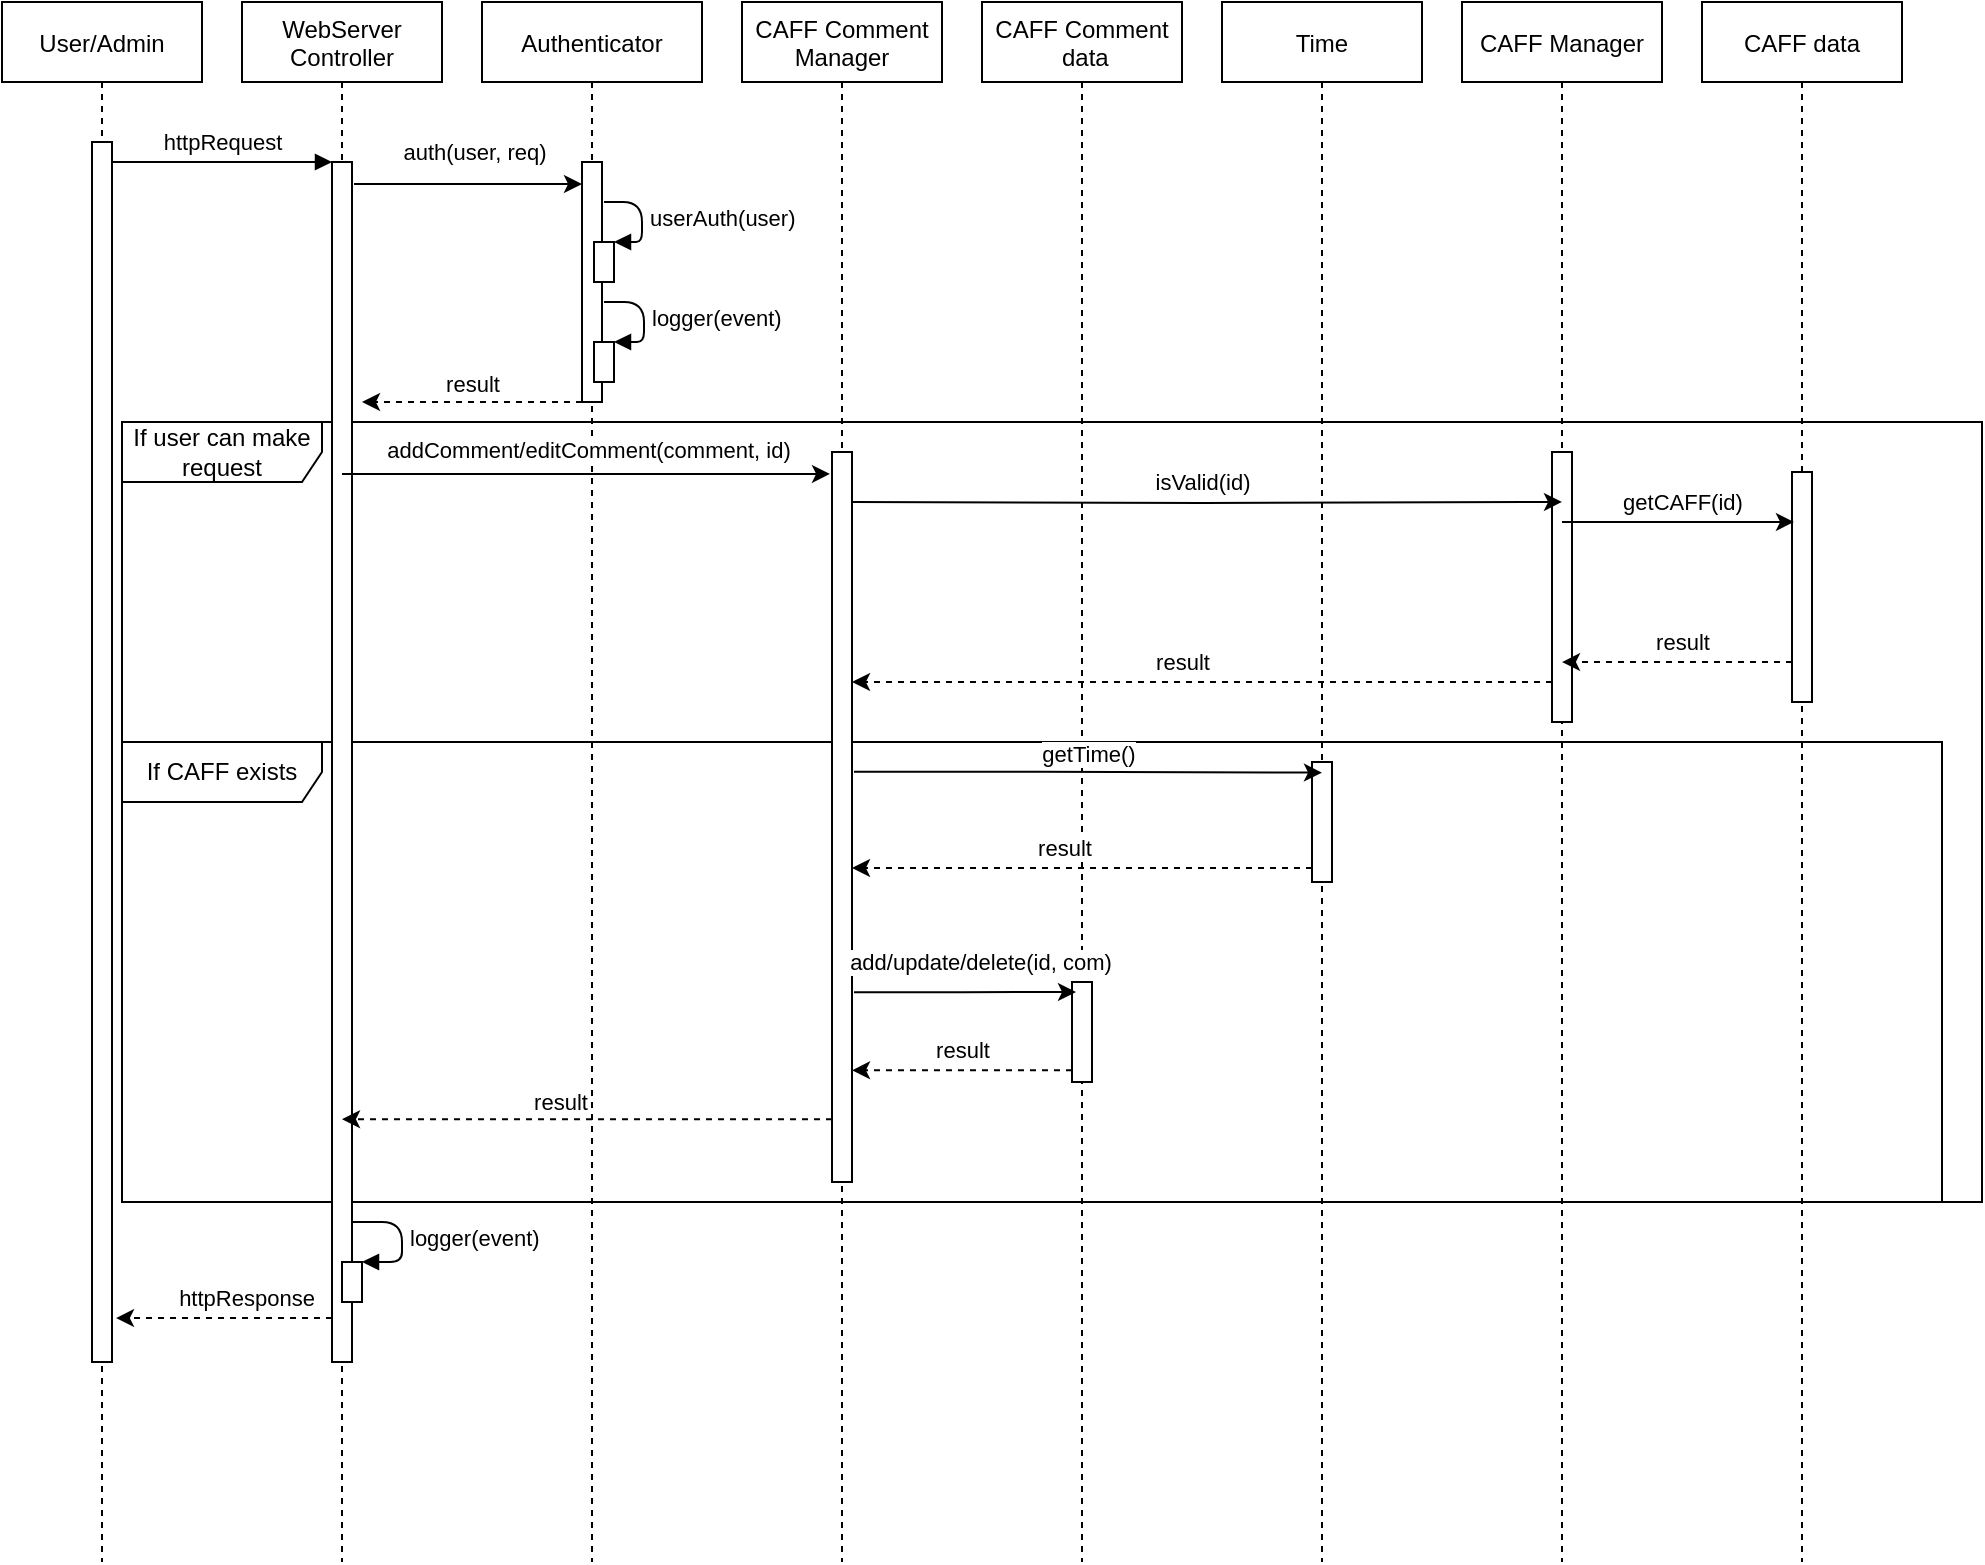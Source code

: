 <mxfile scale="1" border="50" version="15.4.0" type="device" pages="2"><diagram id="kgpKYQtTHZ0yAKxKKP6v" name="Page-1"><mxGraphModel dx="1086" dy="806" grid="1" gridSize="10" guides="1" tooltips="1" connect="1" arrows="1" fold="1" page="0" pageScale="1" pageWidth="827" pageHeight="1169" background="#ffffff" math="0" shadow="0"><root><mxCell id="0"/><mxCell id="1" parent="0"/><mxCell id="WwIgKNTbLz1u6KRncIE_-45" value="If CAFF exists" style="shape=umlFrame;whiteSpace=wrap;html=1;width=100;height=30;" parent="1" vertex="1"><mxGeometry x="90" y="450" width="910" height="230" as="geometry"/></mxCell><mxCell id="WwIgKNTbLz1u6KRncIE_-7" value="If user can make request" style="shape=umlFrame;whiteSpace=wrap;html=1;width=100;height=30;" parent="1" vertex="1"><mxGeometry x="90" y="290" width="930" height="390" as="geometry"/></mxCell><mxCell id="3nuBFxr9cyL0pnOWT2aG-1" value="User/Admin" style="shape=umlLifeline;perimeter=lifelinePerimeter;container=1;collapsible=0;recursiveResize=0;shadow=0;strokeWidth=1;" parent="1" vertex="1"><mxGeometry x="30" y="80" width="100" height="780" as="geometry"/></mxCell><mxCell id="3nuBFxr9cyL0pnOWT2aG-2" value="" style="points=[];perimeter=orthogonalPerimeter;shadow=0;strokeWidth=1;" parent="3nuBFxr9cyL0pnOWT2aG-1" vertex="1"><mxGeometry x="45" y="70" width="10" height="610" as="geometry"/></mxCell><mxCell id="3nuBFxr9cyL0pnOWT2aG-5" value="WebServer &#10;Controller" style="shape=umlLifeline;perimeter=lifelinePerimeter;container=1;collapsible=0;recursiveResize=0;shadow=0;strokeWidth=1;" parent="1" vertex="1"><mxGeometry x="150" y="80" width="100" height="780" as="geometry"/></mxCell><mxCell id="3nuBFxr9cyL0pnOWT2aG-6" value="" style="points=[];perimeter=orthogonalPerimeter;shadow=0;strokeWidth=1;" parent="3nuBFxr9cyL0pnOWT2aG-5" vertex="1"><mxGeometry x="45" y="80" width="10" height="600" as="geometry"/></mxCell><mxCell id="BdwPfXk1jHc5YAMkvqFH-58" value="" style="html=1;points=[];perimeter=orthogonalPerimeter;" parent="3nuBFxr9cyL0pnOWT2aG-5" vertex="1"><mxGeometry x="50" y="630" width="10" height="20" as="geometry"/></mxCell><mxCell id="BdwPfXk1jHc5YAMkvqFH-59" value="logger(event)" style="edgeStyle=orthogonalEdgeStyle;html=1;align=left;spacingLeft=2;endArrow=block;entryX=1;entryY=0;" parent="3nuBFxr9cyL0pnOWT2aG-5" target="BdwPfXk1jHc5YAMkvqFH-58" edge="1"><mxGeometry relative="1" as="geometry"><mxPoint x="55" y="610" as="sourcePoint"/><Array as="points"><mxPoint x="80" y="610"/><mxPoint x="80" y="630"/></Array></mxGeometry></mxCell><mxCell id="3nuBFxr9cyL0pnOWT2aG-8" value="" style="verticalAlign=bottom;endArrow=block;entryX=0;entryY=0;shadow=0;strokeWidth=1;" parent="1" edge="1"><mxGeometry relative="1" as="geometry"><mxPoint x="85" y="160.0" as="sourcePoint"/><mxPoint x="195" y="160.0" as="targetPoint"/></mxGeometry></mxCell><mxCell id="BdwPfXk1jHc5YAMkvqFH-1" value="httpRequest" style="edgeLabel;html=1;align=center;verticalAlign=middle;resizable=0;points=[];" parent="3nuBFxr9cyL0pnOWT2aG-8" vertex="1" connectable="0"><mxGeometry x="0.329" y="-1" relative="1" as="geometry"><mxPoint x="-18" y="-11" as="offset"/></mxGeometry></mxCell><mxCell id="BdwPfXk1jHc5YAMkvqFH-2" value="Authenticator" style="shape=umlLifeline;perimeter=lifelinePerimeter;container=1;collapsible=0;recursiveResize=0;shadow=0;strokeWidth=1;" parent="1" vertex="1"><mxGeometry x="270" y="80" width="110" height="780" as="geometry"/></mxCell><mxCell id="BdwPfXk1jHc5YAMkvqFH-3" value="" style="points=[];perimeter=orthogonalPerimeter;shadow=0;strokeWidth=1;" parent="BdwPfXk1jHc5YAMkvqFH-2" vertex="1"><mxGeometry x="50" y="80" width="10" height="120" as="geometry"/></mxCell><mxCell id="BdwPfXk1jHc5YAMkvqFH-36" value="" style="html=1;points=[];perimeter=orthogonalPerimeter;" parent="BdwPfXk1jHc5YAMkvqFH-2" vertex="1"><mxGeometry x="56" y="120" width="10" height="20" as="geometry"/></mxCell><mxCell id="BdwPfXk1jHc5YAMkvqFH-37" value="userAuth(user)" style="edgeStyle=orthogonalEdgeStyle;html=1;align=left;spacingLeft=2;endArrow=block;entryX=1;entryY=0;" parent="BdwPfXk1jHc5YAMkvqFH-2" target="BdwPfXk1jHc5YAMkvqFH-36" edge="1"><mxGeometry relative="1" as="geometry"><mxPoint x="61" y="100" as="sourcePoint"/><Array as="points"><mxPoint x="80" y="100"/><mxPoint x="80" y="120"/></Array></mxGeometry></mxCell><mxCell id="BdwPfXk1jHc5YAMkvqFH-38" value="" style="html=1;points=[];perimeter=orthogonalPerimeter;" parent="BdwPfXk1jHc5YAMkvqFH-2" vertex="1"><mxGeometry x="56" y="170" width="10" height="20" as="geometry"/></mxCell><mxCell id="BdwPfXk1jHc5YAMkvqFH-39" value="logger(event)" style="edgeStyle=orthogonalEdgeStyle;html=1;align=left;spacingLeft=2;endArrow=block;entryX=1;entryY=0;" parent="BdwPfXk1jHc5YAMkvqFH-2" target="BdwPfXk1jHc5YAMkvqFH-38" edge="1"><mxGeometry relative="1" as="geometry"><mxPoint x="61" y="150" as="sourcePoint"/><Array as="points"><mxPoint x="81" y="150"/><mxPoint x="81" y="170"/></Array></mxGeometry></mxCell><mxCell id="BdwPfXk1jHc5YAMkvqFH-4" value="" style="endArrow=classic;html=1;" parent="1" edge="1"><mxGeometry width="50" height="50" relative="1" as="geometry"><mxPoint x="206" y="171" as="sourcePoint"/><mxPoint x="320" y="171" as="targetPoint"/></mxGeometry></mxCell><mxCell id="BdwPfXk1jHc5YAMkvqFH-5" value="auth(user, req)" style="edgeLabel;html=1;align=center;verticalAlign=middle;resizable=0;points=[];" parent="BdwPfXk1jHc5YAMkvqFH-4" vertex="1" connectable="0"><mxGeometry x="0.393" relative="1" as="geometry"><mxPoint x="-20" y="-16" as="offset"/></mxGeometry></mxCell><mxCell id="BdwPfXk1jHc5YAMkvqFH-40" value="" style="endArrow=classic;html=1;entryX=1.5;entryY=0.2;entryDx=0;entryDy=0;entryPerimeter=0;dashed=1;" parent="1" source="BdwPfXk1jHc5YAMkvqFH-3" target="3nuBFxr9cyL0pnOWT2aG-6" edge="1"><mxGeometry width="50" height="50" relative="1" as="geometry"><mxPoint x="400" y="300" as="sourcePoint"/><mxPoint x="450" y="250" as="targetPoint"/></mxGeometry></mxCell><mxCell id="WwIgKNTbLz1u6KRncIE_-2" value="result" style="edgeLabel;html=1;align=center;verticalAlign=middle;resizable=0;points=[];" parent="BdwPfXk1jHc5YAMkvqFH-40" vertex="1" connectable="0"><mxGeometry x="0.35" y="-1" relative="1" as="geometry"><mxPoint x="19" y="-8" as="offset"/></mxGeometry></mxCell><mxCell id="BdwPfXk1jHc5YAMkvqFH-52" value="CAFF Comment&#10;Manager" style="shape=umlLifeline;perimeter=lifelinePerimeter;container=1;collapsible=0;recursiveResize=0;shadow=0;strokeWidth=1;" parent="1" vertex="1"><mxGeometry x="400" y="80" width="100" height="780" as="geometry"/></mxCell><mxCell id="BdwPfXk1jHc5YAMkvqFH-53" value="" style="points=[];perimeter=orthogonalPerimeter;shadow=0;strokeWidth=1;" parent="BdwPfXk1jHc5YAMkvqFH-52" vertex="1"><mxGeometry x="45" y="225" width="10" height="365" as="geometry"/></mxCell><mxCell id="BdwPfXk1jHc5YAMkvqFH-54" value="" style="endArrow=classic;html=1;entryX=-0.1;entryY=0.03;entryDx=0;entryDy=0;entryPerimeter=0;" parent="1" source="3nuBFxr9cyL0pnOWT2aG-5" target="BdwPfXk1jHc5YAMkvqFH-53" edge="1"><mxGeometry width="50" height="50" relative="1" as="geometry"><mxPoint x="400" y="370" as="sourcePoint"/><mxPoint x="450" y="320" as="targetPoint"/></mxGeometry></mxCell><mxCell id="BdwPfXk1jHc5YAMkvqFH-55" value="addComment/editComment(comment, id)" style="edgeLabel;html=1;align=center;verticalAlign=middle;resizable=0;points=[];" parent="BdwPfXk1jHc5YAMkvqFH-54" vertex="1" connectable="0"><mxGeometry x="-0.109" y="1" relative="1" as="geometry"><mxPoint x="14" y="-11" as="offset"/></mxGeometry></mxCell><mxCell id="BdwPfXk1jHc5YAMkvqFH-56" value="" style="endArrow=classic;html=1;exitX=0;exitY=0.914;exitDx=0;exitDy=0;exitPerimeter=0;dashed=1;" parent="1" source="BdwPfXk1jHc5YAMkvqFH-53" target="3nuBFxr9cyL0pnOWT2aG-5" edge="1"><mxGeometry width="50" height="50" relative="1" as="geometry"><mxPoint x="400" y="370" as="sourcePoint"/><mxPoint x="450" y="320" as="targetPoint"/></mxGeometry></mxCell><mxCell id="BdwPfXk1jHc5YAMkvqFH-57" value="result" style="edgeLabel;html=1;align=center;verticalAlign=middle;resizable=0;points=[];" parent="BdwPfXk1jHc5YAMkvqFH-56" vertex="1" connectable="0"><mxGeometry x="-0.187" y="1" relative="1" as="geometry"><mxPoint x="-37" y="-10" as="offset"/></mxGeometry></mxCell><mxCell id="BdwPfXk1jHc5YAMkvqFH-60" value="" style="endArrow=classic;html=1;dashed=1;entryX=1.2;entryY=0.964;entryDx=0;entryDy=0;entryPerimeter=0;" parent="1" source="3nuBFxr9cyL0pnOWT2aG-6" target="3nuBFxr9cyL0pnOWT2aG-2" edge="1"><mxGeometry width="50" height="50" relative="1" as="geometry"><mxPoint x="400" y="500" as="sourcePoint"/><mxPoint x="80" y="550" as="targetPoint"/></mxGeometry></mxCell><mxCell id="BdwPfXk1jHc5YAMkvqFH-61" value="httpResponse" style="edgeLabel;html=1;align=center;verticalAlign=middle;resizable=0;points=[];" parent="BdwPfXk1jHc5YAMkvqFH-60" vertex="1" connectable="0"><mxGeometry x="-0.513" y="-1" relative="1" as="geometry"><mxPoint x="-17" y="-9" as="offset"/></mxGeometry></mxCell><mxCell id="WwIgKNTbLz1u6KRncIE_-17" value="CAFF Comment&#10; data" style="shape=umlLifeline;perimeter=lifelinePerimeter;container=1;collapsible=0;recursiveResize=0;shadow=0;strokeWidth=1;" parent="1" vertex="1"><mxGeometry x="520" y="80" width="100" height="780" as="geometry"/></mxCell><mxCell id="WwIgKNTbLz1u6KRncIE_-18" value="" style="points=[];perimeter=orthogonalPerimeter;shadow=0;strokeWidth=1;" parent="WwIgKNTbLz1u6KRncIE_-17" vertex="1"><mxGeometry x="45" y="490" width="10" height="50" as="geometry"/></mxCell><mxCell id="WwIgKNTbLz1u6KRncIE_-19" value="" style="endArrow=classic;html=1;rounded=0;edgeStyle=orthogonalEdgeStyle;entryX=0.2;entryY=0.1;entryDx=0;entryDy=0;entryPerimeter=0;exitX=1.1;exitY=0.74;exitDx=0;exitDy=0;exitPerimeter=0;" parent="1" source="BdwPfXk1jHc5YAMkvqFH-53" target="WwIgKNTbLz1u6KRncIE_-18" edge="1"><mxGeometry relative="1" as="geometry"><mxPoint x="460" y="339" as="sourcePoint"/><mxPoint x="550" y="480" as="targetPoint"/></mxGeometry></mxCell><mxCell id="WwIgKNTbLz1u6KRncIE_-20" value="add/update/delete(id, com)" style="edgeLabel;resizable=0;html=1;align=center;verticalAlign=middle;" parent="WwIgKNTbLz1u6KRncIE_-19" connectable="0" vertex="1"><mxGeometry relative="1" as="geometry"><mxPoint x="7" y="-15" as="offset"/></mxGeometry></mxCell><mxCell id="WwIgKNTbLz1u6KRncIE_-21" value="" style="endArrow=classic;html=1;dashed=1;exitX=0;exitY=0.883;exitDx=0;exitDy=0;exitPerimeter=0;" parent="1" source="WwIgKNTbLz1u6KRncIE_-18" target="BdwPfXk1jHc5YAMkvqFH-53" edge="1"><mxGeometry width="50" height="50" relative="1" as="geometry"><mxPoint x="565" y="500.0" as="sourcePoint"/><mxPoint x="460" y="500" as="targetPoint"/></mxGeometry></mxCell><mxCell id="WwIgKNTbLz1u6KRncIE_-22" value="result" style="edgeLabel;html=1;align=center;verticalAlign=middle;resizable=0;points=[];" parent="WwIgKNTbLz1u6KRncIE_-21" vertex="1" connectable="0"><mxGeometry x="-0.513" y="-1" relative="1" as="geometry"><mxPoint x="-28" y="-9" as="offset"/></mxGeometry></mxCell><mxCell id="WwIgKNTbLz1u6KRncIE_-23" value="Time" style="shape=umlLifeline;perimeter=lifelinePerimeter;container=1;collapsible=0;recursiveResize=0;shadow=0;strokeWidth=1;" parent="1" vertex="1"><mxGeometry x="640" y="80" width="100" height="780" as="geometry"/></mxCell><mxCell id="WwIgKNTbLz1u6KRncIE_-24" value="" style="points=[];perimeter=orthogonalPerimeter;shadow=0;strokeWidth=1;" parent="WwIgKNTbLz1u6KRncIE_-23" vertex="1"><mxGeometry x="45" y="380" width="10" height="60" as="geometry"/></mxCell><mxCell id="WwIgKNTbLz1u6KRncIE_-25" value="" style="endArrow=classic;html=1;rounded=0;edgeStyle=orthogonalEdgeStyle;exitX=1.1;exitY=0.438;exitDx=0;exitDy=0;exitPerimeter=0;entryX=0.5;entryY=0.494;entryDx=0;entryDy=0;entryPerimeter=0;" parent="1" source="BdwPfXk1jHc5YAMkvqFH-53" target="WwIgKNTbLz1u6KRncIE_-23" edge="1"><mxGeometry relative="1" as="geometry"><mxPoint x="570" y="350" as="sourcePoint"/><mxPoint x="690" y="340" as="targetPoint"/></mxGeometry></mxCell><mxCell id="WwIgKNTbLz1u6KRncIE_-26" value="getTime()" style="edgeLabel;resizable=0;html=1;align=center;verticalAlign=middle;" parent="WwIgKNTbLz1u6KRncIE_-25" connectable="0" vertex="1"><mxGeometry relative="1" as="geometry"><mxPoint y="-10" as="offset"/></mxGeometry></mxCell><mxCell id="WwIgKNTbLz1u6KRncIE_-27" value="" style="endArrow=classic;html=1;dashed=1;exitX=0;exitY=0.883;exitDx=0;exitDy=0;exitPerimeter=0;" parent="1" source="WwIgKNTbLz1u6KRncIE_-24" target="BdwPfXk1jHc5YAMkvqFH-53" edge="1"><mxGeometry width="50" height="50" relative="1" as="geometry"><mxPoint x="690" y="379.5" as="sourcePoint"/><mxPoint x="580" y="379.5" as="targetPoint"/></mxGeometry></mxCell><mxCell id="WwIgKNTbLz1u6KRncIE_-28" value="result" style="edgeLabel;html=1;align=center;verticalAlign=middle;resizable=0;points=[];" parent="WwIgKNTbLz1u6KRncIE_-27" vertex="1" connectable="0"><mxGeometry x="-0.513" y="-1" relative="1" as="geometry"><mxPoint x="-68" y="-9" as="offset"/></mxGeometry></mxCell><mxCell id="WwIgKNTbLz1u6KRncIE_-29" value="CAFF Manager" style="shape=umlLifeline;perimeter=lifelinePerimeter;container=1;collapsible=0;recursiveResize=0;shadow=0;strokeWidth=1;" parent="1" vertex="1"><mxGeometry x="760" y="80" width="100" height="780" as="geometry"/></mxCell><mxCell id="WwIgKNTbLz1u6KRncIE_-30" value="" style="points=[];perimeter=orthogonalPerimeter;shadow=0;strokeWidth=1;" parent="WwIgKNTbLz1u6KRncIE_-29" vertex="1"><mxGeometry x="45" y="225" width="10" height="135" as="geometry"/></mxCell><mxCell id="WwIgKNTbLz1u6KRncIE_-31" value="CAFF data" style="shape=umlLifeline;perimeter=lifelinePerimeter;container=1;collapsible=0;recursiveResize=0;shadow=0;strokeWidth=1;" parent="1" vertex="1"><mxGeometry x="880" y="80" width="100" height="780" as="geometry"/></mxCell><mxCell id="WwIgKNTbLz1u6KRncIE_-32" value="" style="points=[];perimeter=orthogonalPerimeter;shadow=0;strokeWidth=1;" parent="WwIgKNTbLz1u6KRncIE_-31" vertex="1"><mxGeometry x="45" y="235" width="10" height="115" as="geometry"/></mxCell><mxCell id="WwIgKNTbLz1u6KRncIE_-37" value="" style="endArrow=classic;html=1;rounded=0;edgeStyle=orthogonalEdgeStyle;entryX=0.1;entryY=0.217;entryDx=0;entryDy=0;entryPerimeter=0;exitX=0.5;exitY=0.259;exitDx=0;exitDy=0;exitPerimeter=0;" parent="1" source="WwIgKNTbLz1u6KRncIE_-30" target="WwIgKNTbLz1u6KRncIE_-32" edge="1"><mxGeometry relative="1" as="geometry"><mxPoint x="820" y="340" as="sourcePoint"/><mxPoint x="920" y="340" as="targetPoint"/></mxGeometry></mxCell><mxCell id="WwIgKNTbLz1u6KRncIE_-38" value="getCAFF(id)" style="edgeLabel;resizable=0;html=1;align=center;verticalAlign=middle;" parent="WwIgKNTbLz1u6KRncIE_-37" connectable="0" vertex="1"><mxGeometry relative="1" as="geometry"><mxPoint x="2" y="-10" as="offset"/></mxGeometry></mxCell><mxCell id="WwIgKNTbLz1u6KRncIE_-39" value="" style="endArrow=classic;html=1;rounded=0;edgeStyle=orthogonalEdgeStyle;entryX=0.5;entryY=0.185;entryDx=0;entryDy=0;entryPerimeter=0;" parent="1" target="WwIgKNTbLz1u6KRncIE_-30" edge="1"><mxGeometry relative="1" as="geometry"><mxPoint x="455" y="330" as="sourcePoint"/><mxPoint x="555" y="330" as="targetPoint"/><Array as="points"/></mxGeometry></mxCell><mxCell id="WwIgKNTbLz1u6KRncIE_-40" value="isValid(id)" style="edgeLabel;resizable=0;html=1;align=center;verticalAlign=middle;" parent="WwIgKNTbLz1u6KRncIE_-39" connectable="0" vertex="1"><mxGeometry relative="1" as="geometry"><mxPoint x="-3" y="-10" as="offset"/></mxGeometry></mxCell><mxCell id="WwIgKNTbLz1u6KRncIE_-41" value="" style="endArrow=classic;html=1;dashed=1;exitX=0;exitY=0.883;exitDx=0;exitDy=0;exitPerimeter=0;entryX=0.5;entryY=0.778;entryDx=0;entryDy=0;entryPerimeter=0;" parent="1" target="WwIgKNTbLz1u6KRncIE_-30" edge="1"><mxGeometry width="50" height="50" relative="1" as="geometry"><mxPoint x="925" y="410" as="sourcePoint"/><mxPoint x="695" y="410" as="targetPoint"/></mxGeometry></mxCell><mxCell id="WwIgKNTbLz1u6KRncIE_-42" value="result" style="edgeLabel;html=1;align=center;verticalAlign=middle;resizable=0;points=[];" parent="WwIgKNTbLz1u6KRncIE_-41" vertex="1" connectable="0"><mxGeometry x="-0.513" y="-1" relative="1" as="geometry"><mxPoint x="-27" y="-9" as="offset"/></mxGeometry></mxCell><mxCell id="WwIgKNTbLz1u6KRncIE_-43" value="" style="endArrow=classic;html=1;dashed=1;exitX=0;exitY=0.883;exitDx=0;exitDy=0;exitPerimeter=0;" parent="1" target="BdwPfXk1jHc5YAMkvqFH-53" edge="1"><mxGeometry width="50" height="50" relative="1" as="geometry"><mxPoint x="805" y="420" as="sourcePoint"/><mxPoint x="690" y="420.03" as="targetPoint"/></mxGeometry></mxCell><mxCell id="WwIgKNTbLz1u6KRncIE_-44" value="result" style="edgeLabel;html=1;align=center;verticalAlign=middle;resizable=0;points=[];" parent="WwIgKNTbLz1u6KRncIE_-43" vertex="1" connectable="0"><mxGeometry x="-0.513" y="-1" relative="1" as="geometry"><mxPoint x="-100" y="-9" as="offset"/></mxGeometry></mxCell></root></mxGraphModel></diagram><diagram id="llDURf8SCtA9xXydyCYT" name="Page-2"><mxGraphModel dx="1422" dy="822" grid="1" gridSize="10" guides="1" tooltips="1" connect="1" arrows="1" fold="1" page="1" pageScale="1" pageWidth="827" pageHeight="1169" math="0" shadow="0"><root><mxCell id="5mRlwfccKwCBenqoYajG-0"/><mxCell id="5mRlwfccKwCBenqoYajG-1" parent="5mRlwfccKwCBenqoYajG-0"/><mxCell id="jTi9zHm_d3JsNLKPno-0-0" value="User/Admin" style="shape=umlLifeline;perimeter=lifelinePerimeter;container=1;collapsible=0;recursiveResize=0;shadow=0;strokeWidth=1;" vertex="1" parent="5mRlwfccKwCBenqoYajG-1"><mxGeometry x="30" y="80" width="100" height="440" as="geometry"/></mxCell><mxCell id="jTi9zHm_d3JsNLKPno-0-1" value="" style="points=[];perimeter=orthogonalPerimeter;shadow=0;strokeWidth=1;" vertex="1" parent="jTi9zHm_d3JsNLKPno-0-0"><mxGeometry x="45" y="70" width="10" height="330" as="geometry"/></mxCell><mxCell id="YU1xpqE7K-Pwm7RBx64z-12" value="" style="endArrow=classic;html=1;rounded=0;edgeStyle=orthogonalEdgeStyle;entryX=-0.2;entryY=0.031;entryDx=0;entryDy=0;entryPerimeter=0;" edge="1" parent="jTi9zHm_d3JsNLKPno-0-0" target="YU1xpqE7K-Pwm7RBx64z-1"><mxGeometry relative="1" as="geometry"><mxPoint x="55" y="80" as="sourcePoint"/><mxPoint x="155" y="80" as="targetPoint"/></mxGeometry></mxCell><mxCell id="YU1xpqE7K-Pwm7RBx64z-13" value="httpRequest" style="edgeLabel;resizable=0;html=1;align=center;verticalAlign=middle;" connectable="0" vertex="1" parent="YU1xpqE7K-Pwm7RBx64z-12"><mxGeometry relative="1" as="geometry"><mxPoint y="-10" as="offset"/></mxGeometry></mxCell><mxCell id="YU1xpqE7K-Pwm7RBx64z-0" value="WebServer &#10;Controller" style="shape=umlLifeline;perimeter=lifelinePerimeter;container=1;collapsible=0;recursiveResize=0;shadow=0;strokeWidth=1;" vertex="1" parent="5mRlwfccKwCBenqoYajG-1"><mxGeometry x="150" y="80" width="100" height="440" as="geometry"/></mxCell><mxCell id="YU1xpqE7K-Pwm7RBx64z-1" value="" style="points=[];perimeter=orthogonalPerimeter;shadow=0;strokeWidth=1;" vertex="1" parent="YU1xpqE7K-Pwm7RBx64z-0"><mxGeometry x="45" y="70" width="10" height="320" as="geometry"/></mxCell><mxCell id="YU1xpqE7K-Pwm7RBx64z-2" value="" style="html=1;points=[];perimeter=orthogonalPerimeter;" vertex="1" parent="YU1xpqE7K-Pwm7RBx64z-0"><mxGeometry x="50" y="340" width="10" height="20" as="geometry"/></mxCell><mxCell id="YU1xpqE7K-Pwm7RBx64z-3" value="logger(event)" style="edgeStyle=orthogonalEdgeStyle;html=1;align=left;spacingLeft=2;endArrow=block;entryX=1;entryY=0;" edge="1" parent="YU1xpqE7K-Pwm7RBx64z-0" target="YU1xpqE7K-Pwm7RBx64z-2"><mxGeometry relative="1" as="geometry"><mxPoint x="55" y="320" as="sourcePoint"/><Array as="points"><mxPoint x="80" y="320"/><mxPoint x="80" y="340"/></Array></mxGeometry></mxCell><mxCell id="YU1xpqE7K-Pwm7RBx64z-4" value="User Manager" style="shape=umlLifeline;perimeter=lifelinePerimeter;container=1;collapsible=0;recursiveResize=0;shadow=0;strokeWidth=1;" vertex="1" parent="5mRlwfccKwCBenqoYajG-1"><mxGeometry x="270" y="80" width="110" height="440" as="geometry"/></mxCell><mxCell id="YU1xpqE7K-Pwm7RBx64z-5" value="" style="points=[];perimeter=orthogonalPerimeter;shadow=0;strokeWidth=1;" vertex="1" parent="YU1xpqE7K-Pwm7RBx64z-4"><mxGeometry x="50" y="70" width="10" height="250" as="geometry"/></mxCell><mxCell id="YU1xpqE7K-Pwm7RBx64z-14" value="" style="endArrow=classic;html=1;rounded=0;edgeStyle=orthogonalEdgeStyle;entryX=0.1;entryY=0.076;entryDx=0;entryDy=0;entryPerimeter=0;" edge="1" parent="YU1xpqE7K-Pwm7RBx64z-4" target="YU1xpqE7K-Pwm7RBx64z-5"><mxGeometry relative="1" as="geometry"><mxPoint x="-65" y="90" as="sourcePoint"/><mxPoint x="35" y="90" as="targetPoint"/></mxGeometry></mxCell><mxCell id="YU1xpqE7K-Pwm7RBx64z-15" value="login(user)" style="edgeLabel;resizable=0;html=1;align=center;verticalAlign=middle;" connectable="0" vertex="1" parent="YU1xpqE7K-Pwm7RBx64z-14"><mxGeometry relative="1" as="geometry"><mxPoint y="-10" as="offset"/></mxGeometry></mxCell><mxCell id="YU1xpqE7K-Pwm7RBx64z-10" value="User Data" style="shape=umlLifeline;perimeter=lifelinePerimeter;container=1;collapsible=0;recursiveResize=0;shadow=0;strokeWidth=1;" vertex="1" parent="5mRlwfccKwCBenqoYajG-1"><mxGeometry x="400" y="80" width="110" height="440" as="geometry"/></mxCell><mxCell id="YU1xpqE7K-Pwm7RBx64z-11" value="" style="points=[];perimeter=orthogonalPerimeter;shadow=0;strokeWidth=1;" vertex="1" parent="YU1xpqE7K-Pwm7RBx64z-10"><mxGeometry x="50" y="90" width="10" height="60" as="geometry"/></mxCell><mxCell id="ZQRmzn8zdx9SwDJskH-a-6" value="" style="endArrow=classic;html=1;rounded=0;edgeStyle=orthogonalEdgeStyle;entryX=-0.1;entryY=0.167;entryDx=0;entryDy=0;entryPerimeter=0;" edge="1" parent="YU1xpqE7K-Pwm7RBx64z-10" target="YU1xpqE7K-Pwm7RBx64z-11"><mxGeometry relative="1" as="geometry"><mxPoint x="-70" y="100" as="sourcePoint"/><mxPoint x="42" y="100.01" as="targetPoint"/></mxGeometry></mxCell><mxCell id="ZQRmzn8zdx9SwDJskH-a-7" value="getUser(user)" style="edgeLabel;resizable=0;html=1;align=center;verticalAlign=middle;" connectable="0" vertex="1" parent="ZQRmzn8zdx9SwDJskH-a-6"><mxGeometry relative="1" as="geometry"><mxPoint y="-10" as="offset"/></mxGeometry></mxCell><mxCell id="ZQRmzn8zdx9SwDJskH-a-10" value="" style="endArrow=classic;html=1;rounded=0;edgeStyle=orthogonalEdgeStyle;entryX=-0.3;entryY=0.167;entryDx=0;entryDy=0;entryPerimeter=0;" edge="1" parent="YU1xpqE7K-Pwm7RBx64z-10" target="ZQRmzn8zdx9SwDJskH-a-1"><mxGeometry relative="1" as="geometry"><mxPoint x="-69" y="180" as="sourcePoint"/><mxPoint x="50" y="180.02" as="targetPoint"/></mxGeometry></mxCell><mxCell id="ZQRmzn8zdx9SwDJskH-a-11" value="generateToken(user)" style="edgeLabel;resizable=0;html=1;align=center;verticalAlign=middle;" connectable="0" vertex="1" parent="ZQRmzn8zdx9SwDJskH-a-10"><mxGeometry relative="1" as="geometry"><mxPoint y="-10" as="offset"/></mxGeometry></mxCell><mxCell id="ZQRmzn8zdx9SwDJskH-a-0" value="Authenticator" style="shape=umlLifeline;perimeter=lifelinePerimeter;container=1;collapsible=0;recursiveResize=0;shadow=0;strokeWidth=1;" vertex="1" parent="5mRlwfccKwCBenqoYajG-1"><mxGeometry x="530" y="80" width="110" height="440" as="geometry"/></mxCell><mxCell id="ZQRmzn8zdx9SwDJskH-a-1" value="" style="points=[];perimeter=orthogonalPerimeter;shadow=0;strokeWidth=1;" vertex="1" parent="ZQRmzn8zdx9SwDJskH-a-0"><mxGeometry x="50" y="160" width="10" height="120" as="geometry"/></mxCell><mxCell id="ZQRmzn8zdx9SwDJskH-a-4" value="" style="html=1;points=[];perimeter=orthogonalPerimeter;" vertex="1" parent="ZQRmzn8zdx9SwDJskH-a-0"><mxGeometry x="56" y="230" width="10" height="20" as="geometry"/></mxCell><mxCell id="ZQRmzn8zdx9SwDJskH-a-5" value="logger(event)" style="edgeStyle=orthogonalEdgeStyle;html=1;align=left;spacingLeft=2;endArrow=block;entryX=1;entryY=0;" edge="1" parent="ZQRmzn8zdx9SwDJskH-a-0" target="ZQRmzn8zdx9SwDJskH-a-4"><mxGeometry relative="1" as="geometry"><mxPoint x="61" y="210" as="sourcePoint"/><Array as="points"><mxPoint x="81" y="210"/><mxPoint x="81" y="230"/></Array></mxGeometry></mxCell><mxCell id="ZQRmzn8zdx9SwDJskH-a-12" value="" style="endArrow=classic;html=1;rounded=0;edgeStyle=orthogonalEdgeStyle;exitX=-0.5;exitY=0.917;exitDx=0;exitDy=0;exitPerimeter=0;dashed=1;" edge="1" parent="ZQRmzn8zdx9SwDJskH-a-0"><mxGeometry relative="1" as="geometry"><mxPoint x="50" y="260.04" as="sourcePoint"/><mxPoint x="-200" y="260" as="targetPoint"/></mxGeometry></mxCell><mxCell id="ZQRmzn8zdx9SwDJskH-a-13" value="token" style="edgeLabel;resizable=0;html=1;align=center;verticalAlign=middle;" connectable="0" vertex="1" parent="ZQRmzn8zdx9SwDJskH-a-12"><mxGeometry relative="1" as="geometry"><mxPoint y="-5" as="offset"/></mxGeometry></mxCell><mxCell id="ZQRmzn8zdx9SwDJskH-a-8" value="" style="endArrow=classic;html=1;rounded=0;edgeStyle=orthogonalEdgeStyle;entryX=1.3;entryY=0.296;entryDx=0;entryDy=0;entryPerimeter=0;exitX=-0.5;exitY=0.917;exitDx=0;exitDy=0;exitPerimeter=0;dashed=1;" edge="1" parent="5mRlwfccKwCBenqoYajG-1" source="YU1xpqE7K-Pwm7RBx64z-11" target="YU1xpqE7K-Pwm7RBx64z-5"><mxGeometry relative="1" as="geometry"><mxPoint x="360" y="240" as="sourcePoint"/><mxPoint x="460" y="240" as="targetPoint"/></mxGeometry></mxCell><mxCell id="ZQRmzn8zdx9SwDJskH-a-9" value="result" style="edgeLabel;resizable=0;html=1;align=center;verticalAlign=middle;" connectable="0" vertex="1" parent="ZQRmzn8zdx9SwDJskH-a-8"><mxGeometry relative="1" as="geometry"><mxPoint y="-5" as="offset"/></mxGeometry></mxCell><mxCell id="ZQRmzn8zdx9SwDJskH-a-16" value="" style="endArrow=classic;html=1;rounded=0;dashed=1;edgeStyle=orthogonalEdgeStyle;exitX=-0.2;exitY=0.956;exitDx=0;exitDy=0;exitPerimeter=0;entryX=0.9;entryY=0.747;entryDx=0;entryDy=0;entryPerimeter=0;" edge="1" parent="5mRlwfccKwCBenqoYajG-1" source="YU1xpqE7K-Pwm7RBx64z-5" target="YU1xpqE7K-Pwm7RBx64z-1"><mxGeometry relative="1" as="geometry"><mxPoint x="360" y="240" as="sourcePoint"/><mxPoint x="460" y="240" as="targetPoint"/></mxGeometry></mxCell><mxCell id="ZQRmzn8zdx9SwDJskH-a-17" value="result" style="edgeLabel;resizable=0;html=1;align=center;verticalAlign=middle;" connectable="0" vertex="1" parent="ZQRmzn8zdx9SwDJskH-a-16"><mxGeometry relative="1" as="geometry"><mxPoint x="-15" y="-10" as="offset"/></mxGeometry></mxCell><mxCell id="ZQRmzn8zdx9SwDJskH-a-20" value="" style="endArrow=classic;html=1;rounded=0;dashed=1;edgeStyle=orthogonalEdgeStyle;exitX=0.1;exitY=0.959;exitDx=0;exitDy=0;exitPerimeter=0;" edge="1" parent="5mRlwfccKwCBenqoYajG-1" source="YU1xpqE7K-Pwm7RBx64z-1"><mxGeometry relative="1" as="geometry"><mxPoint x="110" y="550" as="sourcePoint"/><mxPoint x="80" y="457" as="targetPoint"/></mxGeometry></mxCell><mxCell id="ZQRmzn8zdx9SwDJskH-a-21" value="httpResponse" style="edgeLabel;resizable=0;html=1;align=center;verticalAlign=middle;" connectable="0" vertex="1" parent="ZQRmzn8zdx9SwDJskH-a-20"><mxGeometry relative="1" as="geometry"><mxPoint y="-7" as="offset"/></mxGeometry></mxCell><mxCell id="ZQRmzn8zdx9SwDJskH-a-22" value="Login Success" style="shape=umlFrame;whiteSpace=wrap;html=1;width=90;height=30;" vertex="1" parent="5mRlwfccKwCBenqoYajG-1"><mxGeometry x="100" y="230" width="590" height="140" as="geometry"/></mxCell></root></mxGraphModel></diagram></mxfile>